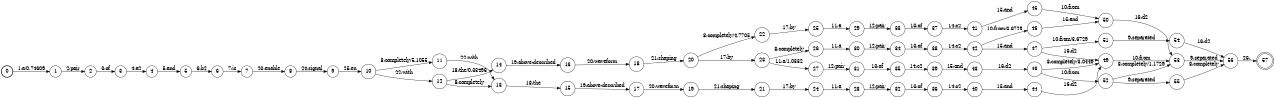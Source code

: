 digraph FST {
rankdir = LR;
size = "8.5,11";
label = "";
center = 1;
orientation = Portrait;
ranksep = "0.4";
nodesep = "0.25";
0 [label = "0", shape = circle, style = bold, fontsize = 14]
	0 -> 1 [label = "1:a/0.74609", fontsize = 14];
1 [label = "1", shape = circle, style = solid, fontsize = 14]
	1 -> 2 [label = "2:pair", fontsize = 14];
2 [label = "2", shape = circle, style = solid, fontsize = 14]
	2 -> 3 [label = "3:of", fontsize = 14];
3 [label = "3", shape = circle, style = solid, fontsize = 14]
	3 -> 4 [label = "4:a2", fontsize = 14];
4 [label = "4", shape = circle, style = solid, fontsize = 14]
	4 -> 5 [label = "5:and", fontsize = 14];
5 [label = "5", shape = circle, style = solid, fontsize = 14]
	5 -> 6 [label = "6:b2", fontsize = 14];
6 [label = "6", shape = circle, style = solid, fontsize = 14]
	6 -> 7 [label = "7:is", fontsize = 14];
7 [label = "7", shape = circle, style = solid, fontsize = 14]
	7 -> 8 [label = "23:enable", fontsize = 14];
8 [label = "8", shape = circle, style = solid, fontsize = 14]
	8 -> 9 [label = "24:signal", fontsize = 14];
9 [label = "9", shape = circle, style = solid, fontsize = 14]
	9 -> 10 [label = "25:en", fontsize = 14];
10 [label = "10", shape = circle, style = solid, fontsize = 14]
	10 -> 11 [label = "8:completely/5.1055", fontsize = 14];
	10 -> 12 [label = "22:with", fontsize = 14];
11 [label = "11", shape = circle, style = solid, fontsize = 14]
	11 -> 13 [label = "22:with", fontsize = 14];
12 [label = "12", shape = circle, style = solid, fontsize = 14]
	12 -> 13 [label = "8:completely", fontsize = 14];
	12 -> 14 [label = "18:the/0.33496", fontsize = 14];
13 [label = "13", shape = circle, style = solid, fontsize = 14]
	13 -> 15 [label = "18:the", fontsize = 14];
14 [label = "14", shape = circle, style = solid, fontsize = 14]
	14 -> 16 [label = "19:above-described", fontsize = 14];
15 [label = "15", shape = circle, style = solid, fontsize = 14]
	15 -> 17 [label = "19:above-described", fontsize = 14];
16 [label = "16", shape = circle, style = solid, fontsize = 14]
	16 -> 18 [label = "20:waveform", fontsize = 14];
17 [label = "17", shape = circle, style = solid, fontsize = 14]
	17 -> 19 [label = "20:waveform", fontsize = 14];
18 [label = "18", shape = circle, style = solid, fontsize = 14]
	18 -> 20 [label = "21:shaping", fontsize = 14];
19 [label = "19", shape = circle, style = solid, fontsize = 14]
	19 -> 21 [label = "21:shaping", fontsize = 14];
20 [label = "20", shape = circle, style = solid, fontsize = 14]
	20 -> 22 [label = "8:completely/4.7705", fontsize = 14];
	20 -> 23 [label = "17:by", fontsize = 14];
21 [label = "21", shape = circle, style = solid, fontsize = 14]
	21 -> 24 [label = "17:by", fontsize = 14];
22 [label = "22", shape = circle, style = solid, fontsize = 14]
	22 -> 25 [label = "17:by", fontsize = 14];
23 [label = "23", shape = circle, style = solid, fontsize = 14]
	23 -> 27 [label = "11:a/1.0332", fontsize = 14];
	23 -> 26 [label = "8:completely", fontsize = 14];
24 [label = "24", shape = circle, style = solid, fontsize = 14]
	24 -> 28 [label = "11:a", fontsize = 14];
25 [label = "25", shape = circle, style = solid, fontsize = 14]
	25 -> 29 [label = "11:a", fontsize = 14];
26 [label = "26", shape = circle, style = solid, fontsize = 14]
	26 -> 30 [label = "11:a", fontsize = 14];
27 [label = "27", shape = circle, style = solid, fontsize = 14]
	27 -> 31 [label = "12:pair", fontsize = 14];
28 [label = "28", shape = circle, style = solid, fontsize = 14]
	28 -> 32 [label = "12:pair", fontsize = 14];
29 [label = "29", shape = circle, style = solid, fontsize = 14]
	29 -> 33 [label = "12:pair", fontsize = 14];
30 [label = "30", shape = circle, style = solid, fontsize = 14]
	30 -> 34 [label = "12:pair", fontsize = 14];
31 [label = "31", shape = circle, style = solid, fontsize = 14]
	31 -> 35 [label = "13:of", fontsize = 14];
32 [label = "32", shape = circle, style = solid, fontsize = 14]
	32 -> 36 [label = "13:of", fontsize = 14];
33 [label = "33", shape = circle, style = solid, fontsize = 14]
	33 -> 37 [label = "13:of", fontsize = 14];
34 [label = "34", shape = circle, style = solid, fontsize = 14]
	34 -> 38 [label = "13:of", fontsize = 14];
35 [label = "35", shape = circle, style = solid, fontsize = 14]
	35 -> 39 [label = "14:c2", fontsize = 14];
36 [label = "36", shape = circle, style = solid, fontsize = 14]
	36 -> 40 [label = "14:c2", fontsize = 14];
37 [label = "37", shape = circle, style = solid, fontsize = 14]
	37 -> 41 [label = "14:c2", fontsize = 14];
38 [label = "38", shape = circle, style = solid, fontsize = 14]
	38 -> 42 [label = "14:c2", fontsize = 14];
39 [label = "39", shape = circle, style = solid, fontsize = 14]
	39 -> 43 [label = "15:and", fontsize = 14];
40 [label = "40", shape = circle, style = solid, fontsize = 14]
	40 -> 44 [label = "15:and", fontsize = 14];
41 [label = "41", shape = circle, style = solid, fontsize = 14]
	41 -> 45 [label = "15:and", fontsize = 14];
42 [label = "42", shape = circle, style = solid, fontsize = 14]
	42 -> 47 [label = "15:and", fontsize = 14];
	42 -> 46 [label = "10:from/3.6729", fontsize = 14];
43 [label = "43", shape = circle, style = solid, fontsize = 14]
	43 -> 48 [label = "16:d2", fontsize = 14];
44 [label = "44", shape = circle, style = solid, fontsize = 14]
	44 -> 49 [label = "16:d2", fontsize = 14];
45 [label = "45", shape = circle, style = solid, fontsize = 14]
	45 -> 50 [label = "10:from", fontsize = 14];
46 [label = "46", shape = circle, style = solid, fontsize = 14]
	46 -> 50 [label = "15:and", fontsize = 14];
47 [label = "47", shape = circle, style = solid, fontsize = 14]
	47 -> 51 [label = "10:from/3.6729", fontsize = 14];
	47 -> 49 [label = "16:d2", fontsize = 14];
48 [label = "48", shape = circle, style = solid, fontsize = 14]
	48 -> 49 [label = "8:completely/3.0449", fontsize = 14];
	48 -> 52 [label = "10:from", fontsize = 14];
49 [label = "49", shape = circle, style = solid, fontsize = 14]
	49 -> 53 [label = "10:from", fontsize = 14];
50 [label = "50", shape = circle, style = solid, fontsize = 14]
	50 -> 53 [label = "16:d2", fontsize = 14];
51 [label = "51", shape = circle, style = solid, fontsize = 14]
	51 -> 54 [label = "9:separated", fontsize = 14];
52 [label = "52", shape = circle, style = solid, fontsize = 14]
	52 -> 53 [label = "8:completely/1.1729", fontsize = 14];
	52 -> 55 [label = "9:separated", fontsize = 14];
53 [label = "53", shape = circle, style = solid, fontsize = 14]
	53 -> 56 [label = "9:separated", fontsize = 14];
54 [label = "54", shape = circle, style = solid, fontsize = 14]
	54 -> 56 [label = "16:d2", fontsize = 14];
55 [label = "55", shape = circle, style = solid, fontsize = 14]
	55 -> 56 [label = "8:completely", fontsize = 14];
56 [label = "56", shape = circle, style = solid, fontsize = 14]
	56 -> 57 [label = "26:.", fontsize = 14];
57 [label = "57", shape = doublecircle, style = solid, fontsize = 14]
}
